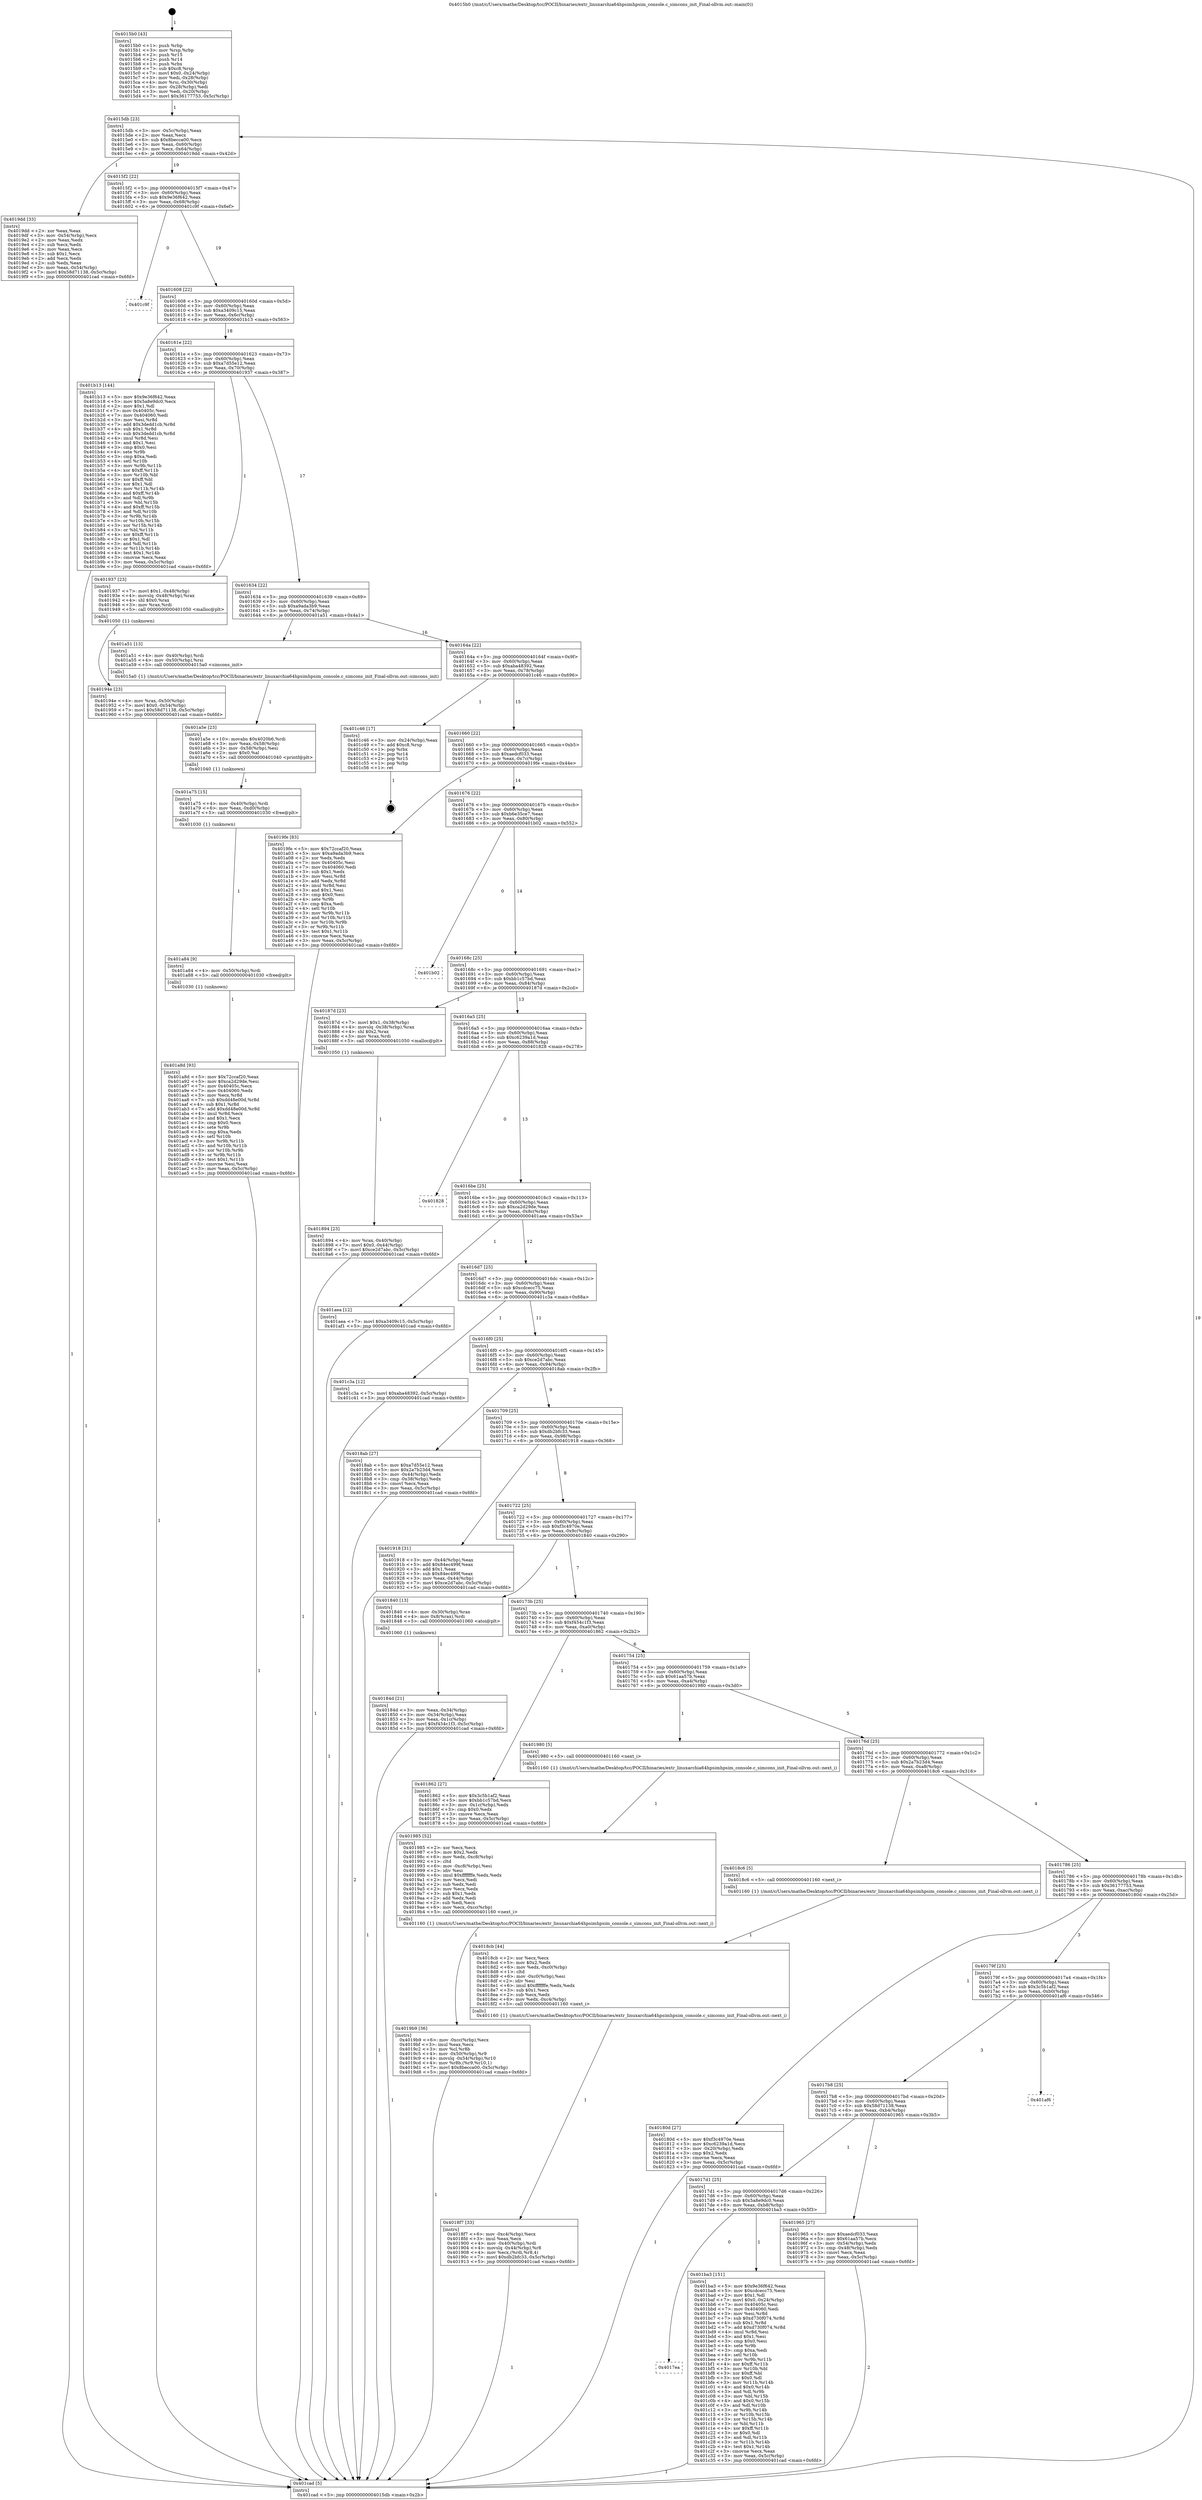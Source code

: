 digraph "0x4015b0" {
  label = "0x4015b0 (/mnt/c/Users/mathe/Desktop/tcc/POCII/binaries/extr_linuxarchia64hpsimhpsim_console.c_simcons_init_Final-ollvm.out::main(0))"
  labelloc = "t"
  node[shape=record]

  Entry [label="",width=0.3,height=0.3,shape=circle,fillcolor=black,style=filled]
  "0x4015db" [label="{
     0x4015db [23]\l
     | [instrs]\l
     &nbsp;&nbsp;0x4015db \<+3\>: mov -0x5c(%rbp),%eax\l
     &nbsp;&nbsp;0x4015de \<+2\>: mov %eax,%ecx\l
     &nbsp;&nbsp;0x4015e0 \<+6\>: sub $0x8becca00,%ecx\l
     &nbsp;&nbsp;0x4015e6 \<+3\>: mov %eax,-0x60(%rbp)\l
     &nbsp;&nbsp;0x4015e9 \<+3\>: mov %ecx,-0x64(%rbp)\l
     &nbsp;&nbsp;0x4015ec \<+6\>: je 00000000004019dd \<main+0x42d\>\l
  }"]
  "0x4019dd" [label="{
     0x4019dd [33]\l
     | [instrs]\l
     &nbsp;&nbsp;0x4019dd \<+2\>: xor %eax,%eax\l
     &nbsp;&nbsp;0x4019df \<+3\>: mov -0x54(%rbp),%ecx\l
     &nbsp;&nbsp;0x4019e2 \<+2\>: mov %eax,%edx\l
     &nbsp;&nbsp;0x4019e4 \<+2\>: sub %ecx,%edx\l
     &nbsp;&nbsp;0x4019e6 \<+2\>: mov %eax,%ecx\l
     &nbsp;&nbsp;0x4019e8 \<+3\>: sub $0x1,%ecx\l
     &nbsp;&nbsp;0x4019eb \<+2\>: add %ecx,%edx\l
     &nbsp;&nbsp;0x4019ed \<+2\>: sub %edx,%eax\l
     &nbsp;&nbsp;0x4019ef \<+3\>: mov %eax,-0x54(%rbp)\l
     &nbsp;&nbsp;0x4019f2 \<+7\>: movl $0x58d71138,-0x5c(%rbp)\l
     &nbsp;&nbsp;0x4019f9 \<+5\>: jmp 0000000000401cad \<main+0x6fd\>\l
  }"]
  "0x4015f2" [label="{
     0x4015f2 [22]\l
     | [instrs]\l
     &nbsp;&nbsp;0x4015f2 \<+5\>: jmp 00000000004015f7 \<main+0x47\>\l
     &nbsp;&nbsp;0x4015f7 \<+3\>: mov -0x60(%rbp),%eax\l
     &nbsp;&nbsp;0x4015fa \<+5\>: sub $0x9e36f642,%eax\l
     &nbsp;&nbsp;0x4015ff \<+3\>: mov %eax,-0x68(%rbp)\l
     &nbsp;&nbsp;0x401602 \<+6\>: je 0000000000401c9f \<main+0x6ef\>\l
  }"]
  Exit [label="",width=0.3,height=0.3,shape=circle,fillcolor=black,style=filled,peripheries=2]
  "0x401c9f" [label="{
     0x401c9f\l
  }", style=dashed]
  "0x401608" [label="{
     0x401608 [22]\l
     | [instrs]\l
     &nbsp;&nbsp;0x401608 \<+5\>: jmp 000000000040160d \<main+0x5d\>\l
     &nbsp;&nbsp;0x40160d \<+3\>: mov -0x60(%rbp),%eax\l
     &nbsp;&nbsp;0x401610 \<+5\>: sub $0xa3409c15,%eax\l
     &nbsp;&nbsp;0x401615 \<+3\>: mov %eax,-0x6c(%rbp)\l
     &nbsp;&nbsp;0x401618 \<+6\>: je 0000000000401b13 \<main+0x563\>\l
  }"]
  "0x4017ea" [label="{
     0x4017ea\l
  }", style=dashed]
  "0x401b13" [label="{
     0x401b13 [144]\l
     | [instrs]\l
     &nbsp;&nbsp;0x401b13 \<+5\>: mov $0x9e36f642,%eax\l
     &nbsp;&nbsp;0x401b18 \<+5\>: mov $0x5a8e9dc0,%ecx\l
     &nbsp;&nbsp;0x401b1d \<+2\>: mov $0x1,%dl\l
     &nbsp;&nbsp;0x401b1f \<+7\>: mov 0x40405c,%esi\l
     &nbsp;&nbsp;0x401b26 \<+7\>: mov 0x404060,%edi\l
     &nbsp;&nbsp;0x401b2d \<+3\>: mov %esi,%r8d\l
     &nbsp;&nbsp;0x401b30 \<+7\>: add $0x3dedd1cb,%r8d\l
     &nbsp;&nbsp;0x401b37 \<+4\>: sub $0x1,%r8d\l
     &nbsp;&nbsp;0x401b3b \<+7\>: sub $0x3dedd1cb,%r8d\l
     &nbsp;&nbsp;0x401b42 \<+4\>: imul %r8d,%esi\l
     &nbsp;&nbsp;0x401b46 \<+3\>: and $0x1,%esi\l
     &nbsp;&nbsp;0x401b49 \<+3\>: cmp $0x0,%esi\l
     &nbsp;&nbsp;0x401b4c \<+4\>: sete %r9b\l
     &nbsp;&nbsp;0x401b50 \<+3\>: cmp $0xa,%edi\l
     &nbsp;&nbsp;0x401b53 \<+4\>: setl %r10b\l
     &nbsp;&nbsp;0x401b57 \<+3\>: mov %r9b,%r11b\l
     &nbsp;&nbsp;0x401b5a \<+4\>: xor $0xff,%r11b\l
     &nbsp;&nbsp;0x401b5e \<+3\>: mov %r10b,%bl\l
     &nbsp;&nbsp;0x401b61 \<+3\>: xor $0xff,%bl\l
     &nbsp;&nbsp;0x401b64 \<+3\>: xor $0x1,%dl\l
     &nbsp;&nbsp;0x401b67 \<+3\>: mov %r11b,%r14b\l
     &nbsp;&nbsp;0x401b6a \<+4\>: and $0xff,%r14b\l
     &nbsp;&nbsp;0x401b6e \<+3\>: and %dl,%r9b\l
     &nbsp;&nbsp;0x401b71 \<+3\>: mov %bl,%r15b\l
     &nbsp;&nbsp;0x401b74 \<+4\>: and $0xff,%r15b\l
     &nbsp;&nbsp;0x401b78 \<+3\>: and %dl,%r10b\l
     &nbsp;&nbsp;0x401b7b \<+3\>: or %r9b,%r14b\l
     &nbsp;&nbsp;0x401b7e \<+3\>: or %r10b,%r15b\l
     &nbsp;&nbsp;0x401b81 \<+3\>: xor %r15b,%r14b\l
     &nbsp;&nbsp;0x401b84 \<+3\>: or %bl,%r11b\l
     &nbsp;&nbsp;0x401b87 \<+4\>: xor $0xff,%r11b\l
     &nbsp;&nbsp;0x401b8b \<+3\>: or $0x1,%dl\l
     &nbsp;&nbsp;0x401b8e \<+3\>: and %dl,%r11b\l
     &nbsp;&nbsp;0x401b91 \<+3\>: or %r11b,%r14b\l
     &nbsp;&nbsp;0x401b94 \<+4\>: test $0x1,%r14b\l
     &nbsp;&nbsp;0x401b98 \<+3\>: cmovne %ecx,%eax\l
     &nbsp;&nbsp;0x401b9b \<+3\>: mov %eax,-0x5c(%rbp)\l
     &nbsp;&nbsp;0x401b9e \<+5\>: jmp 0000000000401cad \<main+0x6fd\>\l
  }"]
  "0x40161e" [label="{
     0x40161e [22]\l
     | [instrs]\l
     &nbsp;&nbsp;0x40161e \<+5\>: jmp 0000000000401623 \<main+0x73\>\l
     &nbsp;&nbsp;0x401623 \<+3\>: mov -0x60(%rbp),%eax\l
     &nbsp;&nbsp;0x401626 \<+5\>: sub $0xa7d55e12,%eax\l
     &nbsp;&nbsp;0x40162b \<+3\>: mov %eax,-0x70(%rbp)\l
     &nbsp;&nbsp;0x40162e \<+6\>: je 0000000000401937 \<main+0x387\>\l
  }"]
  "0x401ba3" [label="{
     0x401ba3 [151]\l
     | [instrs]\l
     &nbsp;&nbsp;0x401ba3 \<+5\>: mov $0x9e36f642,%eax\l
     &nbsp;&nbsp;0x401ba8 \<+5\>: mov $0xcdcecc75,%ecx\l
     &nbsp;&nbsp;0x401bad \<+2\>: mov $0x1,%dl\l
     &nbsp;&nbsp;0x401baf \<+7\>: movl $0x0,-0x24(%rbp)\l
     &nbsp;&nbsp;0x401bb6 \<+7\>: mov 0x40405c,%esi\l
     &nbsp;&nbsp;0x401bbd \<+7\>: mov 0x404060,%edi\l
     &nbsp;&nbsp;0x401bc4 \<+3\>: mov %esi,%r8d\l
     &nbsp;&nbsp;0x401bc7 \<+7\>: sub $0xd730f074,%r8d\l
     &nbsp;&nbsp;0x401bce \<+4\>: sub $0x1,%r8d\l
     &nbsp;&nbsp;0x401bd2 \<+7\>: add $0xd730f074,%r8d\l
     &nbsp;&nbsp;0x401bd9 \<+4\>: imul %r8d,%esi\l
     &nbsp;&nbsp;0x401bdd \<+3\>: and $0x1,%esi\l
     &nbsp;&nbsp;0x401be0 \<+3\>: cmp $0x0,%esi\l
     &nbsp;&nbsp;0x401be3 \<+4\>: sete %r9b\l
     &nbsp;&nbsp;0x401be7 \<+3\>: cmp $0xa,%edi\l
     &nbsp;&nbsp;0x401bea \<+4\>: setl %r10b\l
     &nbsp;&nbsp;0x401bee \<+3\>: mov %r9b,%r11b\l
     &nbsp;&nbsp;0x401bf1 \<+4\>: xor $0xff,%r11b\l
     &nbsp;&nbsp;0x401bf5 \<+3\>: mov %r10b,%bl\l
     &nbsp;&nbsp;0x401bf8 \<+3\>: xor $0xff,%bl\l
     &nbsp;&nbsp;0x401bfb \<+3\>: xor $0x0,%dl\l
     &nbsp;&nbsp;0x401bfe \<+3\>: mov %r11b,%r14b\l
     &nbsp;&nbsp;0x401c01 \<+4\>: and $0x0,%r14b\l
     &nbsp;&nbsp;0x401c05 \<+3\>: and %dl,%r9b\l
     &nbsp;&nbsp;0x401c08 \<+3\>: mov %bl,%r15b\l
     &nbsp;&nbsp;0x401c0b \<+4\>: and $0x0,%r15b\l
     &nbsp;&nbsp;0x401c0f \<+3\>: and %dl,%r10b\l
     &nbsp;&nbsp;0x401c12 \<+3\>: or %r9b,%r14b\l
     &nbsp;&nbsp;0x401c15 \<+3\>: or %r10b,%r15b\l
     &nbsp;&nbsp;0x401c18 \<+3\>: xor %r15b,%r14b\l
     &nbsp;&nbsp;0x401c1b \<+3\>: or %bl,%r11b\l
     &nbsp;&nbsp;0x401c1e \<+4\>: xor $0xff,%r11b\l
     &nbsp;&nbsp;0x401c22 \<+3\>: or $0x0,%dl\l
     &nbsp;&nbsp;0x401c25 \<+3\>: and %dl,%r11b\l
     &nbsp;&nbsp;0x401c28 \<+3\>: or %r11b,%r14b\l
     &nbsp;&nbsp;0x401c2b \<+4\>: test $0x1,%r14b\l
     &nbsp;&nbsp;0x401c2f \<+3\>: cmovne %ecx,%eax\l
     &nbsp;&nbsp;0x401c32 \<+3\>: mov %eax,-0x5c(%rbp)\l
     &nbsp;&nbsp;0x401c35 \<+5\>: jmp 0000000000401cad \<main+0x6fd\>\l
  }"]
  "0x401937" [label="{
     0x401937 [23]\l
     | [instrs]\l
     &nbsp;&nbsp;0x401937 \<+7\>: movl $0x1,-0x48(%rbp)\l
     &nbsp;&nbsp;0x40193e \<+4\>: movslq -0x48(%rbp),%rax\l
     &nbsp;&nbsp;0x401942 \<+4\>: shl $0x0,%rax\l
     &nbsp;&nbsp;0x401946 \<+3\>: mov %rax,%rdi\l
     &nbsp;&nbsp;0x401949 \<+5\>: call 0000000000401050 \<malloc@plt\>\l
     | [calls]\l
     &nbsp;&nbsp;0x401050 \{1\} (unknown)\l
  }"]
  "0x401634" [label="{
     0x401634 [22]\l
     | [instrs]\l
     &nbsp;&nbsp;0x401634 \<+5\>: jmp 0000000000401639 \<main+0x89\>\l
     &nbsp;&nbsp;0x401639 \<+3\>: mov -0x60(%rbp),%eax\l
     &nbsp;&nbsp;0x40163c \<+5\>: sub $0xa9ada3b9,%eax\l
     &nbsp;&nbsp;0x401641 \<+3\>: mov %eax,-0x74(%rbp)\l
     &nbsp;&nbsp;0x401644 \<+6\>: je 0000000000401a51 \<main+0x4a1\>\l
  }"]
  "0x401a8d" [label="{
     0x401a8d [93]\l
     | [instrs]\l
     &nbsp;&nbsp;0x401a8d \<+5\>: mov $0x72ccaf20,%eax\l
     &nbsp;&nbsp;0x401a92 \<+5\>: mov $0xca2d29de,%esi\l
     &nbsp;&nbsp;0x401a97 \<+7\>: mov 0x40405c,%ecx\l
     &nbsp;&nbsp;0x401a9e \<+7\>: mov 0x404060,%edx\l
     &nbsp;&nbsp;0x401aa5 \<+3\>: mov %ecx,%r8d\l
     &nbsp;&nbsp;0x401aa8 \<+7\>: sub $0xdd48e00d,%r8d\l
     &nbsp;&nbsp;0x401aaf \<+4\>: sub $0x1,%r8d\l
     &nbsp;&nbsp;0x401ab3 \<+7\>: add $0xdd48e00d,%r8d\l
     &nbsp;&nbsp;0x401aba \<+4\>: imul %r8d,%ecx\l
     &nbsp;&nbsp;0x401abe \<+3\>: and $0x1,%ecx\l
     &nbsp;&nbsp;0x401ac1 \<+3\>: cmp $0x0,%ecx\l
     &nbsp;&nbsp;0x401ac4 \<+4\>: sete %r9b\l
     &nbsp;&nbsp;0x401ac8 \<+3\>: cmp $0xa,%edx\l
     &nbsp;&nbsp;0x401acb \<+4\>: setl %r10b\l
     &nbsp;&nbsp;0x401acf \<+3\>: mov %r9b,%r11b\l
     &nbsp;&nbsp;0x401ad2 \<+3\>: and %r10b,%r11b\l
     &nbsp;&nbsp;0x401ad5 \<+3\>: xor %r10b,%r9b\l
     &nbsp;&nbsp;0x401ad8 \<+3\>: or %r9b,%r11b\l
     &nbsp;&nbsp;0x401adb \<+4\>: test $0x1,%r11b\l
     &nbsp;&nbsp;0x401adf \<+3\>: cmovne %esi,%eax\l
     &nbsp;&nbsp;0x401ae2 \<+3\>: mov %eax,-0x5c(%rbp)\l
     &nbsp;&nbsp;0x401ae5 \<+5\>: jmp 0000000000401cad \<main+0x6fd\>\l
  }"]
  "0x401a51" [label="{
     0x401a51 [13]\l
     | [instrs]\l
     &nbsp;&nbsp;0x401a51 \<+4\>: mov -0x40(%rbp),%rdi\l
     &nbsp;&nbsp;0x401a55 \<+4\>: mov -0x50(%rbp),%rsi\l
     &nbsp;&nbsp;0x401a59 \<+5\>: call 00000000004015a0 \<simcons_init\>\l
     | [calls]\l
     &nbsp;&nbsp;0x4015a0 \{1\} (/mnt/c/Users/mathe/Desktop/tcc/POCII/binaries/extr_linuxarchia64hpsimhpsim_console.c_simcons_init_Final-ollvm.out::simcons_init)\l
  }"]
  "0x40164a" [label="{
     0x40164a [22]\l
     | [instrs]\l
     &nbsp;&nbsp;0x40164a \<+5\>: jmp 000000000040164f \<main+0x9f\>\l
     &nbsp;&nbsp;0x40164f \<+3\>: mov -0x60(%rbp),%eax\l
     &nbsp;&nbsp;0x401652 \<+5\>: sub $0xaba48392,%eax\l
     &nbsp;&nbsp;0x401657 \<+3\>: mov %eax,-0x78(%rbp)\l
     &nbsp;&nbsp;0x40165a \<+6\>: je 0000000000401c46 \<main+0x696\>\l
  }"]
  "0x401a84" [label="{
     0x401a84 [9]\l
     | [instrs]\l
     &nbsp;&nbsp;0x401a84 \<+4\>: mov -0x50(%rbp),%rdi\l
     &nbsp;&nbsp;0x401a88 \<+5\>: call 0000000000401030 \<free@plt\>\l
     | [calls]\l
     &nbsp;&nbsp;0x401030 \{1\} (unknown)\l
  }"]
  "0x401c46" [label="{
     0x401c46 [17]\l
     | [instrs]\l
     &nbsp;&nbsp;0x401c46 \<+3\>: mov -0x24(%rbp),%eax\l
     &nbsp;&nbsp;0x401c49 \<+7\>: add $0xc8,%rsp\l
     &nbsp;&nbsp;0x401c50 \<+1\>: pop %rbx\l
     &nbsp;&nbsp;0x401c51 \<+2\>: pop %r14\l
     &nbsp;&nbsp;0x401c53 \<+2\>: pop %r15\l
     &nbsp;&nbsp;0x401c55 \<+1\>: pop %rbp\l
     &nbsp;&nbsp;0x401c56 \<+1\>: ret\l
  }"]
  "0x401660" [label="{
     0x401660 [22]\l
     | [instrs]\l
     &nbsp;&nbsp;0x401660 \<+5\>: jmp 0000000000401665 \<main+0xb5\>\l
     &nbsp;&nbsp;0x401665 \<+3\>: mov -0x60(%rbp),%eax\l
     &nbsp;&nbsp;0x401668 \<+5\>: sub $0xaedcf033,%eax\l
     &nbsp;&nbsp;0x40166d \<+3\>: mov %eax,-0x7c(%rbp)\l
     &nbsp;&nbsp;0x401670 \<+6\>: je 00000000004019fe \<main+0x44e\>\l
  }"]
  "0x401a75" [label="{
     0x401a75 [15]\l
     | [instrs]\l
     &nbsp;&nbsp;0x401a75 \<+4\>: mov -0x40(%rbp),%rdi\l
     &nbsp;&nbsp;0x401a79 \<+6\>: mov %eax,-0xd0(%rbp)\l
     &nbsp;&nbsp;0x401a7f \<+5\>: call 0000000000401030 \<free@plt\>\l
     | [calls]\l
     &nbsp;&nbsp;0x401030 \{1\} (unknown)\l
  }"]
  "0x4019fe" [label="{
     0x4019fe [83]\l
     | [instrs]\l
     &nbsp;&nbsp;0x4019fe \<+5\>: mov $0x72ccaf20,%eax\l
     &nbsp;&nbsp;0x401a03 \<+5\>: mov $0xa9ada3b9,%ecx\l
     &nbsp;&nbsp;0x401a08 \<+2\>: xor %edx,%edx\l
     &nbsp;&nbsp;0x401a0a \<+7\>: mov 0x40405c,%esi\l
     &nbsp;&nbsp;0x401a11 \<+7\>: mov 0x404060,%edi\l
     &nbsp;&nbsp;0x401a18 \<+3\>: sub $0x1,%edx\l
     &nbsp;&nbsp;0x401a1b \<+3\>: mov %esi,%r8d\l
     &nbsp;&nbsp;0x401a1e \<+3\>: add %edx,%r8d\l
     &nbsp;&nbsp;0x401a21 \<+4\>: imul %r8d,%esi\l
     &nbsp;&nbsp;0x401a25 \<+3\>: and $0x1,%esi\l
     &nbsp;&nbsp;0x401a28 \<+3\>: cmp $0x0,%esi\l
     &nbsp;&nbsp;0x401a2b \<+4\>: sete %r9b\l
     &nbsp;&nbsp;0x401a2f \<+3\>: cmp $0xa,%edi\l
     &nbsp;&nbsp;0x401a32 \<+4\>: setl %r10b\l
     &nbsp;&nbsp;0x401a36 \<+3\>: mov %r9b,%r11b\l
     &nbsp;&nbsp;0x401a39 \<+3\>: and %r10b,%r11b\l
     &nbsp;&nbsp;0x401a3c \<+3\>: xor %r10b,%r9b\l
     &nbsp;&nbsp;0x401a3f \<+3\>: or %r9b,%r11b\l
     &nbsp;&nbsp;0x401a42 \<+4\>: test $0x1,%r11b\l
     &nbsp;&nbsp;0x401a46 \<+3\>: cmovne %ecx,%eax\l
     &nbsp;&nbsp;0x401a49 \<+3\>: mov %eax,-0x5c(%rbp)\l
     &nbsp;&nbsp;0x401a4c \<+5\>: jmp 0000000000401cad \<main+0x6fd\>\l
  }"]
  "0x401676" [label="{
     0x401676 [22]\l
     | [instrs]\l
     &nbsp;&nbsp;0x401676 \<+5\>: jmp 000000000040167b \<main+0xcb\>\l
     &nbsp;&nbsp;0x40167b \<+3\>: mov -0x60(%rbp),%eax\l
     &nbsp;&nbsp;0x40167e \<+5\>: sub $0xb6e35ce7,%eax\l
     &nbsp;&nbsp;0x401683 \<+3\>: mov %eax,-0x80(%rbp)\l
     &nbsp;&nbsp;0x401686 \<+6\>: je 0000000000401b02 \<main+0x552\>\l
  }"]
  "0x401a5e" [label="{
     0x401a5e [23]\l
     | [instrs]\l
     &nbsp;&nbsp;0x401a5e \<+10\>: movabs $0x4020b6,%rdi\l
     &nbsp;&nbsp;0x401a68 \<+3\>: mov %eax,-0x58(%rbp)\l
     &nbsp;&nbsp;0x401a6b \<+3\>: mov -0x58(%rbp),%esi\l
     &nbsp;&nbsp;0x401a6e \<+2\>: mov $0x0,%al\l
     &nbsp;&nbsp;0x401a70 \<+5\>: call 0000000000401040 \<printf@plt\>\l
     | [calls]\l
     &nbsp;&nbsp;0x401040 \{1\} (unknown)\l
  }"]
  "0x401b02" [label="{
     0x401b02\l
  }", style=dashed]
  "0x40168c" [label="{
     0x40168c [25]\l
     | [instrs]\l
     &nbsp;&nbsp;0x40168c \<+5\>: jmp 0000000000401691 \<main+0xe1\>\l
     &nbsp;&nbsp;0x401691 \<+3\>: mov -0x60(%rbp),%eax\l
     &nbsp;&nbsp;0x401694 \<+5\>: sub $0xbb1c57bd,%eax\l
     &nbsp;&nbsp;0x401699 \<+6\>: mov %eax,-0x84(%rbp)\l
     &nbsp;&nbsp;0x40169f \<+6\>: je 000000000040187d \<main+0x2cd\>\l
  }"]
  "0x4019b9" [label="{
     0x4019b9 [36]\l
     | [instrs]\l
     &nbsp;&nbsp;0x4019b9 \<+6\>: mov -0xcc(%rbp),%ecx\l
     &nbsp;&nbsp;0x4019bf \<+3\>: imul %eax,%ecx\l
     &nbsp;&nbsp;0x4019c2 \<+3\>: mov %cl,%r8b\l
     &nbsp;&nbsp;0x4019c5 \<+4\>: mov -0x50(%rbp),%r9\l
     &nbsp;&nbsp;0x4019c9 \<+4\>: movslq -0x54(%rbp),%r10\l
     &nbsp;&nbsp;0x4019cd \<+4\>: mov %r8b,(%r9,%r10,1)\l
     &nbsp;&nbsp;0x4019d1 \<+7\>: movl $0x8becca00,-0x5c(%rbp)\l
     &nbsp;&nbsp;0x4019d8 \<+5\>: jmp 0000000000401cad \<main+0x6fd\>\l
  }"]
  "0x40187d" [label="{
     0x40187d [23]\l
     | [instrs]\l
     &nbsp;&nbsp;0x40187d \<+7\>: movl $0x1,-0x38(%rbp)\l
     &nbsp;&nbsp;0x401884 \<+4\>: movslq -0x38(%rbp),%rax\l
     &nbsp;&nbsp;0x401888 \<+4\>: shl $0x2,%rax\l
     &nbsp;&nbsp;0x40188c \<+3\>: mov %rax,%rdi\l
     &nbsp;&nbsp;0x40188f \<+5\>: call 0000000000401050 \<malloc@plt\>\l
     | [calls]\l
     &nbsp;&nbsp;0x401050 \{1\} (unknown)\l
  }"]
  "0x4016a5" [label="{
     0x4016a5 [25]\l
     | [instrs]\l
     &nbsp;&nbsp;0x4016a5 \<+5\>: jmp 00000000004016aa \<main+0xfa\>\l
     &nbsp;&nbsp;0x4016aa \<+3\>: mov -0x60(%rbp),%eax\l
     &nbsp;&nbsp;0x4016ad \<+5\>: sub $0xc6239a1d,%eax\l
     &nbsp;&nbsp;0x4016b2 \<+6\>: mov %eax,-0x88(%rbp)\l
     &nbsp;&nbsp;0x4016b8 \<+6\>: je 0000000000401828 \<main+0x278\>\l
  }"]
  "0x401985" [label="{
     0x401985 [52]\l
     | [instrs]\l
     &nbsp;&nbsp;0x401985 \<+2\>: xor %ecx,%ecx\l
     &nbsp;&nbsp;0x401987 \<+5\>: mov $0x2,%edx\l
     &nbsp;&nbsp;0x40198c \<+6\>: mov %edx,-0xc8(%rbp)\l
     &nbsp;&nbsp;0x401992 \<+1\>: cltd\l
     &nbsp;&nbsp;0x401993 \<+6\>: mov -0xc8(%rbp),%esi\l
     &nbsp;&nbsp;0x401999 \<+2\>: idiv %esi\l
     &nbsp;&nbsp;0x40199b \<+6\>: imul $0xfffffffe,%edx,%edx\l
     &nbsp;&nbsp;0x4019a1 \<+2\>: mov %ecx,%edi\l
     &nbsp;&nbsp;0x4019a3 \<+2\>: sub %edx,%edi\l
     &nbsp;&nbsp;0x4019a5 \<+2\>: mov %ecx,%edx\l
     &nbsp;&nbsp;0x4019a7 \<+3\>: sub $0x1,%edx\l
     &nbsp;&nbsp;0x4019aa \<+2\>: add %edx,%edi\l
     &nbsp;&nbsp;0x4019ac \<+2\>: sub %edi,%ecx\l
     &nbsp;&nbsp;0x4019ae \<+6\>: mov %ecx,-0xcc(%rbp)\l
     &nbsp;&nbsp;0x4019b4 \<+5\>: call 0000000000401160 \<next_i\>\l
     | [calls]\l
     &nbsp;&nbsp;0x401160 \{1\} (/mnt/c/Users/mathe/Desktop/tcc/POCII/binaries/extr_linuxarchia64hpsimhpsim_console.c_simcons_init_Final-ollvm.out::next_i)\l
  }"]
  "0x401828" [label="{
     0x401828\l
  }", style=dashed]
  "0x4016be" [label="{
     0x4016be [25]\l
     | [instrs]\l
     &nbsp;&nbsp;0x4016be \<+5\>: jmp 00000000004016c3 \<main+0x113\>\l
     &nbsp;&nbsp;0x4016c3 \<+3\>: mov -0x60(%rbp),%eax\l
     &nbsp;&nbsp;0x4016c6 \<+5\>: sub $0xca2d29de,%eax\l
     &nbsp;&nbsp;0x4016cb \<+6\>: mov %eax,-0x8c(%rbp)\l
     &nbsp;&nbsp;0x4016d1 \<+6\>: je 0000000000401aea \<main+0x53a\>\l
  }"]
  "0x4017d1" [label="{
     0x4017d1 [25]\l
     | [instrs]\l
     &nbsp;&nbsp;0x4017d1 \<+5\>: jmp 00000000004017d6 \<main+0x226\>\l
     &nbsp;&nbsp;0x4017d6 \<+3\>: mov -0x60(%rbp),%eax\l
     &nbsp;&nbsp;0x4017d9 \<+5\>: sub $0x5a8e9dc0,%eax\l
     &nbsp;&nbsp;0x4017de \<+6\>: mov %eax,-0xb8(%rbp)\l
     &nbsp;&nbsp;0x4017e4 \<+6\>: je 0000000000401ba3 \<main+0x5f3\>\l
  }"]
  "0x401aea" [label="{
     0x401aea [12]\l
     | [instrs]\l
     &nbsp;&nbsp;0x401aea \<+7\>: movl $0xa3409c15,-0x5c(%rbp)\l
     &nbsp;&nbsp;0x401af1 \<+5\>: jmp 0000000000401cad \<main+0x6fd\>\l
  }"]
  "0x4016d7" [label="{
     0x4016d7 [25]\l
     | [instrs]\l
     &nbsp;&nbsp;0x4016d7 \<+5\>: jmp 00000000004016dc \<main+0x12c\>\l
     &nbsp;&nbsp;0x4016dc \<+3\>: mov -0x60(%rbp),%eax\l
     &nbsp;&nbsp;0x4016df \<+5\>: sub $0xcdcecc75,%eax\l
     &nbsp;&nbsp;0x4016e4 \<+6\>: mov %eax,-0x90(%rbp)\l
     &nbsp;&nbsp;0x4016ea \<+6\>: je 0000000000401c3a \<main+0x68a\>\l
  }"]
  "0x401965" [label="{
     0x401965 [27]\l
     | [instrs]\l
     &nbsp;&nbsp;0x401965 \<+5\>: mov $0xaedcf033,%eax\l
     &nbsp;&nbsp;0x40196a \<+5\>: mov $0x61aa57b,%ecx\l
     &nbsp;&nbsp;0x40196f \<+3\>: mov -0x54(%rbp),%edx\l
     &nbsp;&nbsp;0x401972 \<+3\>: cmp -0x48(%rbp),%edx\l
     &nbsp;&nbsp;0x401975 \<+3\>: cmovl %ecx,%eax\l
     &nbsp;&nbsp;0x401978 \<+3\>: mov %eax,-0x5c(%rbp)\l
     &nbsp;&nbsp;0x40197b \<+5\>: jmp 0000000000401cad \<main+0x6fd\>\l
  }"]
  "0x401c3a" [label="{
     0x401c3a [12]\l
     | [instrs]\l
     &nbsp;&nbsp;0x401c3a \<+7\>: movl $0xaba48392,-0x5c(%rbp)\l
     &nbsp;&nbsp;0x401c41 \<+5\>: jmp 0000000000401cad \<main+0x6fd\>\l
  }"]
  "0x4016f0" [label="{
     0x4016f0 [25]\l
     | [instrs]\l
     &nbsp;&nbsp;0x4016f0 \<+5\>: jmp 00000000004016f5 \<main+0x145\>\l
     &nbsp;&nbsp;0x4016f5 \<+3\>: mov -0x60(%rbp),%eax\l
     &nbsp;&nbsp;0x4016f8 \<+5\>: sub $0xce2d7abc,%eax\l
     &nbsp;&nbsp;0x4016fd \<+6\>: mov %eax,-0x94(%rbp)\l
     &nbsp;&nbsp;0x401703 \<+6\>: je 00000000004018ab \<main+0x2fb\>\l
  }"]
  "0x4017b8" [label="{
     0x4017b8 [25]\l
     | [instrs]\l
     &nbsp;&nbsp;0x4017b8 \<+5\>: jmp 00000000004017bd \<main+0x20d\>\l
     &nbsp;&nbsp;0x4017bd \<+3\>: mov -0x60(%rbp),%eax\l
     &nbsp;&nbsp;0x4017c0 \<+5\>: sub $0x58d71138,%eax\l
     &nbsp;&nbsp;0x4017c5 \<+6\>: mov %eax,-0xb4(%rbp)\l
     &nbsp;&nbsp;0x4017cb \<+6\>: je 0000000000401965 \<main+0x3b5\>\l
  }"]
  "0x4018ab" [label="{
     0x4018ab [27]\l
     | [instrs]\l
     &nbsp;&nbsp;0x4018ab \<+5\>: mov $0xa7d55e12,%eax\l
     &nbsp;&nbsp;0x4018b0 \<+5\>: mov $0x2a7b23d4,%ecx\l
     &nbsp;&nbsp;0x4018b5 \<+3\>: mov -0x44(%rbp),%edx\l
     &nbsp;&nbsp;0x4018b8 \<+3\>: cmp -0x38(%rbp),%edx\l
     &nbsp;&nbsp;0x4018bb \<+3\>: cmovl %ecx,%eax\l
     &nbsp;&nbsp;0x4018be \<+3\>: mov %eax,-0x5c(%rbp)\l
     &nbsp;&nbsp;0x4018c1 \<+5\>: jmp 0000000000401cad \<main+0x6fd\>\l
  }"]
  "0x401709" [label="{
     0x401709 [25]\l
     | [instrs]\l
     &nbsp;&nbsp;0x401709 \<+5\>: jmp 000000000040170e \<main+0x15e\>\l
     &nbsp;&nbsp;0x40170e \<+3\>: mov -0x60(%rbp),%eax\l
     &nbsp;&nbsp;0x401711 \<+5\>: sub $0xdb2bfc33,%eax\l
     &nbsp;&nbsp;0x401716 \<+6\>: mov %eax,-0x98(%rbp)\l
     &nbsp;&nbsp;0x40171c \<+6\>: je 0000000000401918 \<main+0x368\>\l
  }"]
  "0x401af6" [label="{
     0x401af6\l
  }", style=dashed]
  "0x401918" [label="{
     0x401918 [31]\l
     | [instrs]\l
     &nbsp;&nbsp;0x401918 \<+3\>: mov -0x44(%rbp),%eax\l
     &nbsp;&nbsp;0x40191b \<+5\>: add $0x84ec499f,%eax\l
     &nbsp;&nbsp;0x401920 \<+3\>: add $0x1,%eax\l
     &nbsp;&nbsp;0x401923 \<+5\>: sub $0x84ec499f,%eax\l
     &nbsp;&nbsp;0x401928 \<+3\>: mov %eax,-0x44(%rbp)\l
     &nbsp;&nbsp;0x40192b \<+7\>: movl $0xce2d7abc,-0x5c(%rbp)\l
     &nbsp;&nbsp;0x401932 \<+5\>: jmp 0000000000401cad \<main+0x6fd\>\l
  }"]
  "0x401722" [label="{
     0x401722 [25]\l
     | [instrs]\l
     &nbsp;&nbsp;0x401722 \<+5\>: jmp 0000000000401727 \<main+0x177\>\l
     &nbsp;&nbsp;0x401727 \<+3\>: mov -0x60(%rbp),%eax\l
     &nbsp;&nbsp;0x40172a \<+5\>: sub $0xf3c4970e,%eax\l
     &nbsp;&nbsp;0x40172f \<+6\>: mov %eax,-0x9c(%rbp)\l
     &nbsp;&nbsp;0x401735 \<+6\>: je 0000000000401840 \<main+0x290\>\l
  }"]
  "0x40194e" [label="{
     0x40194e [23]\l
     | [instrs]\l
     &nbsp;&nbsp;0x40194e \<+4\>: mov %rax,-0x50(%rbp)\l
     &nbsp;&nbsp;0x401952 \<+7\>: movl $0x0,-0x54(%rbp)\l
     &nbsp;&nbsp;0x401959 \<+7\>: movl $0x58d71138,-0x5c(%rbp)\l
     &nbsp;&nbsp;0x401960 \<+5\>: jmp 0000000000401cad \<main+0x6fd\>\l
  }"]
  "0x401840" [label="{
     0x401840 [13]\l
     | [instrs]\l
     &nbsp;&nbsp;0x401840 \<+4\>: mov -0x30(%rbp),%rax\l
     &nbsp;&nbsp;0x401844 \<+4\>: mov 0x8(%rax),%rdi\l
     &nbsp;&nbsp;0x401848 \<+5\>: call 0000000000401060 \<atoi@plt\>\l
     | [calls]\l
     &nbsp;&nbsp;0x401060 \{1\} (unknown)\l
  }"]
  "0x40173b" [label="{
     0x40173b [25]\l
     | [instrs]\l
     &nbsp;&nbsp;0x40173b \<+5\>: jmp 0000000000401740 \<main+0x190\>\l
     &nbsp;&nbsp;0x401740 \<+3\>: mov -0x60(%rbp),%eax\l
     &nbsp;&nbsp;0x401743 \<+5\>: sub $0xf454c1f3,%eax\l
     &nbsp;&nbsp;0x401748 \<+6\>: mov %eax,-0xa0(%rbp)\l
     &nbsp;&nbsp;0x40174e \<+6\>: je 0000000000401862 \<main+0x2b2\>\l
  }"]
  "0x4018f7" [label="{
     0x4018f7 [33]\l
     | [instrs]\l
     &nbsp;&nbsp;0x4018f7 \<+6\>: mov -0xc4(%rbp),%ecx\l
     &nbsp;&nbsp;0x4018fd \<+3\>: imul %eax,%ecx\l
     &nbsp;&nbsp;0x401900 \<+4\>: mov -0x40(%rbp),%rdi\l
     &nbsp;&nbsp;0x401904 \<+4\>: movslq -0x44(%rbp),%r8\l
     &nbsp;&nbsp;0x401908 \<+4\>: mov %ecx,(%rdi,%r8,4)\l
     &nbsp;&nbsp;0x40190c \<+7\>: movl $0xdb2bfc33,-0x5c(%rbp)\l
     &nbsp;&nbsp;0x401913 \<+5\>: jmp 0000000000401cad \<main+0x6fd\>\l
  }"]
  "0x401862" [label="{
     0x401862 [27]\l
     | [instrs]\l
     &nbsp;&nbsp;0x401862 \<+5\>: mov $0x3c5b1af2,%eax\l
     &nbsp;&nbsp;0x401867 \<+5\>: mov $0xbb1c57bd,%ecx\l
     &nbsp;&nbsp;0x40186c \<+3\>: mov -0x1c(%rbp),%edx\l
     &nbsp;&nbsp;0x40186f \<+3\>: cmp $0x0,%edx\l
     &nbsp;&nbsp;0x401872 \<+3\>: cmove %ecx,%eax\l
     &nbsp;&nbsp;0x401875 \<+3\>: mov %eax,-0x5c(%rbp)\l
     &nbsp;&nbsp;0x401878 \<+5\>: jmp 0000000000401cad \<main+0x6fd\>\l
  }"]
  "0x401754" [label="{
     0x401754 [25]\l
     | [instrs]\l
     &nbsp;&nbsp;0x401754 \<+5\>: jmp 0000000000401759 \<main+0x1a9\>\l
     &nbsp;&nbsp;0x401759 \<+3\>: mov -0x60(%rbp),%eax\l
     &nbsp;&nbsp;0x40175c \<+5\>: sub $0x61aa57b,%eax\l
     &nbsp;&nbsp;0x401761 \<+6\>: mov %eax,-0xa4(%rbp)\l
     &nbsp;&nbsp;0x401767 \<+6\>: je 0000000000401980 \<main+0x3d0\>\l
  }"]
  "0x4018cb" [label="{
     0x4018cb [44]\l
     | [instrs]\l
     &nbsp;&nbsp;0x4018cb \<+2\>: xor %ecx,%ecx\l
     &nbsp;&nbsp;0x4018cd \<+5\>: mov $0x2,%edx\l
     &nbsp;&nbsp;0x4018d2 \<+6\>: mov %edx,-0xc0(%rbp)\l
     &nbsp;&nbsp;0x4018d8 \<+1\>: cltd\l
     &nbsp;&nbsp;0x4018d9 \<+6\>: mov -0xc0(%rbp),%esi\l
     &nbsp;&nbsp;0x4018df \<+2\>: idiv %esi\l
     &nbsp;&nbsp;0x4018e1 \<+6\>: imul $0xfffffffe,%edx,%edx\l
     &nbsp;&nbsp;0x4018e7 \<+3\>: sub $0x1,%ecx\l
     &nbsp;&nbsp;0x4018ea \<+2\>: sub %ecx,%edx\l
     &nbsp;&nbsp;0x4018ec \<+6\>: mov %edx,-0xc4(%rbp)\l
     &nbsp;&nbsp;0x4018f2 \<+5\>: call 0000000000401160 \<next_i\>\l
     | [calls]\l
     &nbsp;&nbsp;0x401160 \{1\} (/mnt/c/Users/mathe/Desktop/tcc/POCII/binaries/extr_linuxarchia64hpsimhpsim_console.c_simcons_init_Final-ollvm.out::next_i)\l
  }"]
  "0x401980" [label="{
     0x401980 [5]\l
     | [instrs]\l
     &nbsp;&nbsp;0x401980 \<+5\>: call 0000000000401160 \<next_i\>\l
     | [calls]\l
     &nbsp;&nbsp;0x401160 \{1\} (/mnt/c/Users/mathe/Desktop/tcc/POCII/binaries/extr_linuxarchia64hpsimhpsim_console.c_simcons_init_Final-ollvm.out::next_i)\l
  }"]
  "0x40176d" [label="{
     0x40176d [25]\l
     | [instrs]\l
     &nbsp;&nbsp;0x40176d \<+5\>: jmp 0000000000401772 \<main+0x1c2\>\l
     &nbsp;&nbsp;0x401772 \<+3\>: mov -0x60(%rbp),%eax\l
     &nbsp;&nbsp;0x401775 \<+5\>: sub $0x2a7b23d4,%eax\l
     &nbsp;&nbsp;0x40177a \<+6\>: mov %eax,-0xa8(%rbp)\l
     &nbsp;&nbsp;0x401780 \<+6\>: je 00000000004018c6 \<main+0x316\>\l
  }"]
  "0x401894" [label="{
     0x401894 [23]\l
     | [instrs]\l
     &nbsp;&nbsp;0x401894 \<+4\>: mov %rax,-0x40(%rbp)\l
     &nbsp;&nbsp;0x401898 \<+7\>: movl $0x0,-0x44(%rbp)\l
     &nbsp;&nbsp;0x40189f \<+7\>: movl $0xce2d7abc,-0x5c(%rbp)\l
     &nbsp;&nbsp;0x4018a6 \<+5\>: jmp 0000000000401cad \<main+0x6fd\>\l
  }"]
  "0x4018c6" [label="{
     0x4018c6 [5]\l
     | [instrs]\l
     &nbsp;&nbsp;0x4018c6 \<+5\>: call 0000000000401160 \<next_i\>\l
     | [calls]\l
     &nbsp;&nbsp;0x401160 \{1\} (/mnt/c/Users/mathe/Desktop/tcc/POCII/binaries/extr_linuxarchia64hpsimhpsim_console.c_simcons_init_Final-ollvm.out::next_i)\l
  }"]
  "0x401786" [label="{
     0x401786 [25]\l
     | [instrs]\l
     &nbsp;&nbsp;0x401786 \<+5\>: jmp 000000000040178b \<main+0x1db\>\l
     &nbsp;&nbsp;0x40178b \<+3\>: mov -0x60(%rbp),%eax\l
     &nbsp;&nbsp;0x40178e \<+5\>: sub $0x36177753,%eax\l
     &nbsp;&nbsp;0x401793 \<+6\>: mov %eax,-0xac(%rbp)\l
     &nbsp;&nbsp;0x401799 \<+6\>: je 000000000040180d \<main+0x25d\>\l
  }"]
  "0x40184d" [label="{
     0x40184d [21]\l
     | [instrs]\l
     &nbsp;&nbsp;0x40184d \<+3\>: mov %eax,-0x34(%rbp)\l
     &nbsp;&nbsp;0x401850 \<+3\>: mov -0x34(%rbp),%eax\l
     &nbsp;&nbsp;0x401853 \<+3\>: mov %eax,-0x1c(%rbp)\l
     &nbsp;&nbsp;0x401856 \<+7\>: movl $0xf454c1f3,-0x5c(%rbp)\l
     &nbsp;&nbsp;0x40185d \<+5\>: jmp 0000000000401cad \<main+0x6fd\>\l
  }"]
  "0x40180d" [label="{
     0x40180d [27]\l
     | [instrs]\l
     &nbsp;&nbsp;0x40180d \<+5\>: mov $0xf3c4970e,%eax\l
     &nbsp;&nbsp;0x401812 \<+5\>: mov $0xc6239a1d,%ecx\l
     &nbsp;&nbsp;0x401817 \<+3\>: mov -0x20(%rbp),%edx\l
     &nbsp;&nbsp;0x40181a \<+3\>: cmp $0x2,%edx\l
     &nbsp;&nbsp;0x40181d \<+3\>: cmovne %ecx,%eax\l
     &nbsp;&nbsp;0x401820 \<+3\>: mov %eax,-0x5c(%rbp)\l
     &nbsp;&nbsp;0x401823 \<+5\>: jmp 0000000000401cad \<main+0x6fd\>\l
  }"]
  "0x40179f" [label="{
     0x40179f [25]\l
     | [instrs]\l
     &nbsp;&nbsp;0x40179f \<+5\>: jmp 00000000004017a4 \<main+0x1f4\>\l
     &nbsp;&nbsp;0x4017a4 \<+3\>: mov -0x60(%rbp),%eax\l
     &nbsp;&nbsp;0x4017a7 \<+5\>: sub $0x3c5b1af2,%eax\l
     &nbsp;&nbsp;0x4017ac \<+6\>: mov %eax,-0xb0(%rbp)\l
     &nbsp;&nbsp;0x4017b2 \<+6\>: je 0000000000401af6 \<main+0x546\>\l
  }"]
  "0x401cad" [label="{
     0x401cad [5]\l
     | [instrs]\l
     &nbsp;&nbsp;0x401cad \<+5\>: jmp 00000000004015db \<main+0x2b\>\l
  }"]
  "0x4015b0" [label="{
     0x4015b0 [43]\l
     | [instrs]\l
     &nbsp;&nbsp;0x4015b0 \<+1\>: push %rbp\l
     &nbsp;&nbsp;0x4015b1 \<+3\>: mov %rsp,%rbp\l
     &nbsp;&nbsp;0x4015b4 \<+2\>: push %r15\l
     &nbsp;&nbsp;0x4015b6 \<+2\>: push %r14\l
     &nbsp;&nbsp;0x4015b8 \<+1\>: push %rbx\l
     &nbsp;&nbsp;0x4015b9 \<+7\>: sub $0xc8,%rsp\l
     &nbsp;&nbsp;0x4015c0 \<+7\>: movl $0x0,-0x24(%rbp)\l
     &nbsp;&nbsp;0x4015c7 \<+3\>: mov %edi,-0x28(%rbp)\l
     &nbsp;&nbsp;0x4015ca \<+4\>: mov %rsi,-0x30(%rbp)\l
     &nbsp;&nbsp;0x4015ce \<+3\>: mov -0x28(%rbp),%edi\l
     &nbsp;&nbsp;0x4015d1 \<+3\>: mov %edi,-0x20(%rbp)\l
     &nbsp;&nbsp;0x4015d4 \<+7\>: movl $0x36177753,-0x5c(%rbp)\l
  }"]
  Entry -> "0x4015b0" [label=" 1"]
  "0x4015db" -> "0x4019dd" [label=" 1"]
  "0x4015db" -> "0x4015f2" [label=" 19"]
  "0x401c46" -> Exit [label=" 1"]
  "0x4015f2" -> "0x401c9f" [label=" 0"]
  "0x4015f2" -> "0x401608" [label=" 19"]
  "0x401c3a" -> "0x401cad" [label=" 1"]
  "0x401608" -> "0x401b13" [label=" 1"]
  "0x401608" -> "0x40161e" [label=" 18"]
  "0x401ba3" -> "0x401cad" [label=" 1"]
  "0x40161e" -> "0x401937" [label=" 1"]
  "0x40161e" -> "0x401634" [label=" 17"]
  "0x4017d1" -> "0x4017ea" [label=" 0"]
  "0x401634" -> "0x401a51" [label=" 1"]
  "0x401634" -> "0x40164a" [label=" 16"]
  "0x4017d1" -> "0x401ba3" [label=" 1"]
  "0x40164a" -> "0x401c46" [label=" 1"]
  "0x40164a" -> "0x401660" [label=" 15"]
  "0x401b13" -> "0x401cad" [label=" 1"]
  "0x401660" -> "0x4019fe" [label=" 1"]
  "0x401660" -> "0x401676" [label=" 14"]
  "0x401aea" -> "0x401cad" [label=" 1"]
  "0x401676" -> "0x401b02" [label=" 0"]
  "0x401676" -> "0x40168c" [label=" 14"]
  "0x401a8d" -> "0x401cad" [label=" 1"]
  "0x40168c" -> "0x40187d" [label=" 1"]
  "0x40168c" -> "0x4016a5" [label=" 13"]
  "0x401a84" -> "0x401a8d" [label=" 1"]
  "0x4016a5" -> "0x401828" [label=" 0"]
  "0x4016a5" -> "0x4016be" [label=" 13"]
  "0x401a75" -> "0x401a84" [label=" 1"]
  "0x4016be" -> "0x401aea" [label=" 1"]
  "0x4016be" -> "0x4016d7" [label=" 12"]
  "0x401a5e" -> "0x401a75" [label=" 1"]
  "0x4016d7" -> "0x401c3a" [label=" 1"]
  "0x4016d7" -> "0x4016f0" [label=" 11"]
  "0x401a51" -> "0x401a5e" [label=" 1"]
  "0x4016f0" -> "0x4018ab" [label=" 2"]
  "0x4016f0" -> "0x401709" [label=" 9"]
  "0x4019dd" -> "0x401cad" [label=" 1"]
  "0x401709" -> "0x401918" [label=" 1"]
  "0x401709" -> "0x401722" [label=" 8"]
  "0x4019b9" -> "0x401cad" [label=" 1"]
  "0x401722" -> "0x401840" [label=" 1"]
  "0x401722" -> "0x40173b" [label=" 7"]
  "0x401980" -> "0x401985" [label=" 1"]
  "0x40173b" -> "0x401862" [label=" 1"]
  "0x40173b" -> "0x401754" [label=" 6"]
  "0x401965" -> "0x401cad" [label=" 2"]
  "0x401754" -> "0x401980" [label=" 1"]
  "0x401754" -> "0x40176d" [label=" 5"]
  "0x4017b8" -> "0x4017d1" [label=" 1"]
  "0x40176d" -> "0x4018c6" [label=" 1"]
  "0x40176d" -> "0x401786" [label=" 4"]
  "0x4017b8" -> "0x401965" [label=" 2"]
  "0x401786" -> "0x40180d" [label=" 1"]
  "0x401786" -> "0x40179f" [label=" 3"]
  "0x40180d" -> "0x401cad" [label=" 1"]
  "0x4015b0" -> "0x4015db" [label=" 1"]
  "0x401cad" -> "0x4015db" [label=" 19"]
  "0x401840" -> "0x40184d" [label=" 1"]
  "0x40184d" -> "0x401cad" [label=" 1"]
  "0x401862" -> "0x401cad" [label=" 1"]
  "0x40187d" -> "0x401894" [label=" 1"]
  "0x401894" -> "0x401cad" [label=" 1"]
  "0x4018ab" -> "0x401cad" [label=" 2"]
  "0x4018c6" -> "0x4018cb" [label=" 1"]
  "0x4018cb" -> "0x4018f7" [label=" 1"]
  "0x4018f7" -> "0x401cad" [label=" 1"]
  "0x401918" -> "0x401cad" [label=" 1"]
  "0x401937" -> "0x40194e" [label=" 1"]
  "0x40194e" -> "0x401cad" [label=" 1"]
  "0x401985" -> "0x4019b9" [label=" 1"]
  "0x40179f" -> "0x401af6" [label=" 0"]
  "0x40179f" -> "0x4017b8" [label=" 3"]
  "0x4019fe" -> "0x401cad" [label=" 1"]
}
